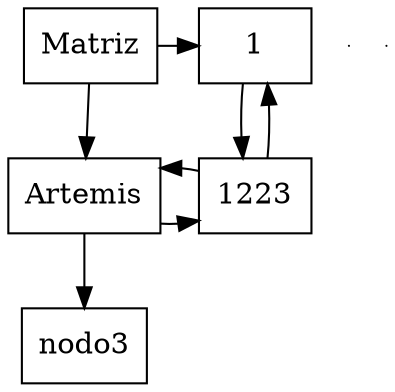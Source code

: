digraph grafica{ 
 node [shape=box]
 Mt[ label = "Matriz" group = 1 ];
e0[ shape = point, width = 0 ];
 e1[ shape = point, width = 0 ]; 
 nodo2[label = "Artemis"    group = 1 ];
D1[label = "1"    group = 1 ];
C1223[label = "1223"    group = 1 ];
nodo2 ->C1223;
C1223 ->nodo2;
D1 ->C1223;
C1223 ->D1;
{ rank = same; Mt;D1;}
nodo2 ->nodo3;
{ rank = same; C1223;nodo2;}
Mt -> D1;
  Mt -> nodo2;
}